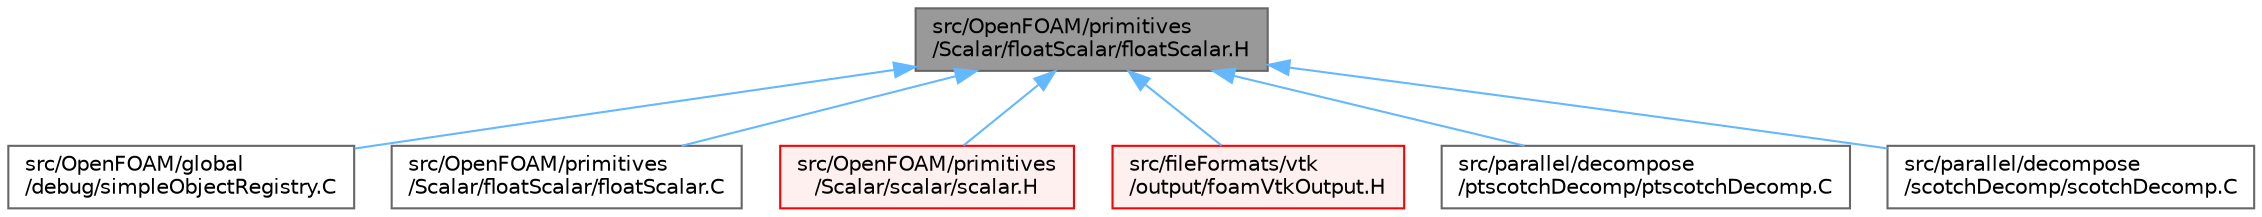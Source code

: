 digraph "src/OpenFOAM/primitives/Scalar/floatScalar/floatScalar.H"
{
 // LATEX_PDF_SIZE
  bgcolor="transparent";
  edge [fontname=Helvetica,fontsize=10,labelfontname=Helvetica,labelfontsize=10];
  node [fontname=Helvetica,fontsize=10,shape=box,height=0.2,width=0.4];
  Node1 [id="Node000001",label="src/OpenFOAM/primitives\l/Scalar/floatScalar/floatScalar.H",height=0.2,width=0.4,color="gray40", fillcolor="grey60", style="filled", fontcolor="black",tooltip=" "];
  Node1 -> Node2 [id="edge1_Node000001_Node000002",dir="back",color="steelblue1",style="solid",tooltip=" "];
  Node2 [id="Node000002",label="src/OpenFOAM/global\l/debug/simpleObjectRegistry.C",height=0.2,width=0.4,color="grey40", fillcolor="white", style="filled",URL="$simpleObjectRegistry_8C.html",tooltip=" "];
  Node1 -> Node3 [id="edge2_Node000001_Node000003",dir="back",color="steelblue1",style="solid",tooltip=" "];
  Node3 [id="Node000003",label="src/OpenFOAM/primitives\l/Scalar/floatScalar/floatScalar.C",height=0.2,width=0.4,color="grey40", fillcolor="white", style="filled",URL="$floatScalar_8C.html",tooltip=" "];
  Node1 -> Node4 [id="edge3_Node000001_Node000004",dir="back",color="steelblue1",style="solid",tooltip=" "];
  Node4 [id="Node000004",label="src/OpenFOAM/primitives\l/Scalar/scalar/scalar.H",height=0.2,width=0.4,color="red", fillcolor="#FFF0F0", style="filled",URL="$scalar_8H.html",tooltip=" "];
  Node1 -> Node7955 [id="edge4_Node000001_Node007955",dir="back",color="steelblue1",style="solid",tooltip=" "];
  Node7955 [id="Node007955",label="src/fileFormats/vtk\l/output/foamVtkOutput.H",height=0.2,width=0.4,color="red", fillcolor="#FFF0F0", style="filled",URL="$foamVtkOutput_8H.html",tooltip=" "];
  Node1 -> Node4086 [id="edge5_Node000001_Node004086",dir="back",color="steelblue1",style="solid",tooltip=" "];
  Node4086 [id="Node004086",label="src/parallel/decompose\l/ptscotchDecomp/ptscotchDecomp.C",height=0.2,width=0.4,color="grey40", fillcolor="white", style="filled",URL="$ptscotchDecomp_8C.html",tooltip=" "];
  Node1 -> Node4077 [id="edge6_Node000001_Node004077",dir="back",color="steelblue1",style="solid",tooltip=" "];
  Node4077 [id="Node004077",label="src/parallel/decompose\l/scotchDecomp/scotchDecomp.C",height=0.2,width=0.4,color="grey40", fillcolor="white", style="filled",URL="$scotchDecomp_8C.html",tooltip=" "];
}
